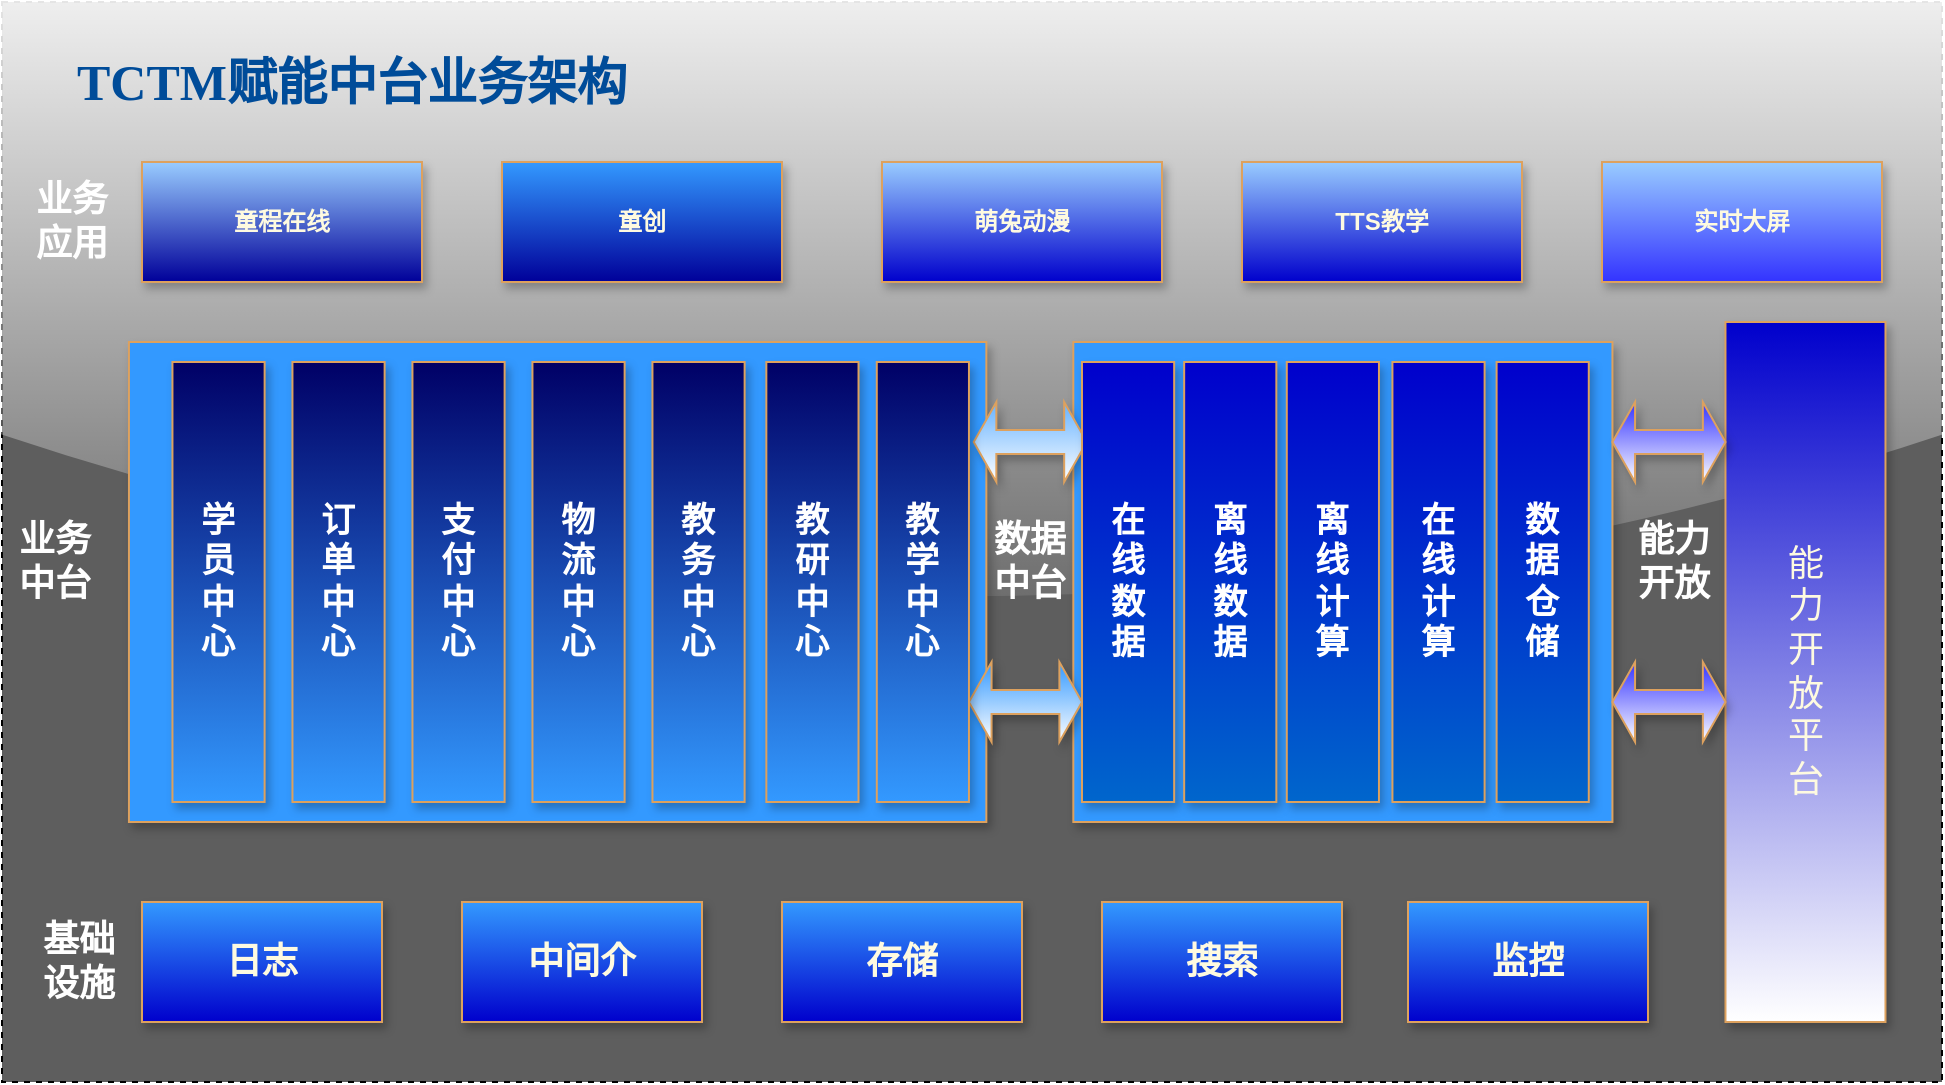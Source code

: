 <mxfile version="16.0.0" type="github"><diagram id="Ggr3TgWBggxuQJxWq7tW" name="Page-1"><mxGraphModel dx="1915" dy="1771" grid="1" gridSize="10" guides="1" tooltips="1" connect="1" arrows="1" fold="1" page="1" pageScale="1" pageWidth="827" pageHeight="1169" math="0" shadow="0"><root><mxCell id="0"/><mxCell id="1" parent="0"/><mxCell id="HODgzjGEBshOWxDaQ-gy-1" value="" style="rounded=0;whiteSpace=wrap;html=1;dashed=1;fillColor=#5E5E5E;shadow=0;glass=1;sketch=0;" vertex="1" parent="1"><mxGeometry x="-270" y="-20" width="970" height="540" as="geometry"/></mxCell><mxCell id="HODgzjGEBshOWxDaQ-gy-2" value="&lt;font face=&quot;Lucida Console&quot; color=&quot;#004c99&quot;&gt;&lt;span style=&quot;font-size: 25px&quot;&gt;&lt;b&gt;TCTM赋能中台业务架构&lt;/b&gt;&lt;/span&gt;&lt;/font&gt;" style="text;html=1;strokeColor=none;fillColor=none;align=center;verticalAlign=middle;whiteSpace=wrap;rounded=0;dashed=1;" vertex="1" parent="1"><mxGeometry x="-250" width="310" height="40" as="geometry"/></mxCell><mxCell id="HODgzjGEBshOWxDaQ-gy-3" value="&lt;b&gt;童程在线&lt;/b&gt;" style="rounded=0;whiteSpace=wrap;html=1;shadow=1;sketch=0;strokeColor=#DDA15E;fillColor=#99CCFF;fontColor=#FEFAE0;gradientColor=#000099;" vertex="1" parent="1"><mxGeometry x="-200" y="60" width="140" height="60" as="geometry"/></mxCell><mxCell id="HODgzjGEBshOWxDaQ-gy-4" value="&lt;b&gt;&lt;font style=&quot;font-size: 18px&quot; color=&quot;#ffffff&quot;&gt;业务应用&lt;/font&gt;&lt;/b&gt;" style="text;html=1;strokeColor=none;fillColor=none;align=center;verticalAlign=middle;whiteSpace=wrap;rounded=0;shadow=1;sketch=0;fontColor=#FEFAE0;" vertex="1" parent="1"><mxGeometry x="-260" y="80" width="50" height="20" as="geometry"/></mxCell><mxCell id="HODgzjGEBshOWxDaQ-gy-5" value="&lt;b&gt;童创&lt;/b&gt;" style="rounded=0;whiteSpace=wrap;html=1;shadow=1;sketch=0;strokeColor=#DDA15E;fontColor=#FEFAE0;fillColor=#3399FF;gradientColor=#000099;" vertex="1" parent="1"><mxGeometry x="-20" y="60" width="140" height="60" as="geometry"/></mxCell><mxCell id="HODgzjGEBshOWxDaQ-gy-6" value="&lt;b&gt;TTS教学&lt;/b&gt;" style="rounded=0;whiteSpace=wrap;html=1;shadow=1;sketch=0;strokeColor=#DDA15E;fillColor=#99CCFF;fontColor=#FEFAE0;gradientColor=#0000CC;" vertex="1" parent="1"><mxGeometry x="350" y="60" width="140" height="60" as="geometry"/></mxCell><mxCell id="HODgzjGEBshOWxDaQ-gy-7" value="&lt;b&gt;萌兔动漫&lt;/b&gt;" style="rounded=0;whiteSpace=wrap;html=1;shadow=1;sketch=0;strokeColor=#DDA15E;fillColor=#99CCFF;fontColor=#FEFAE0;gradientColor=#0000CC;" vertex="1" parent="1"><mxGeometry x="170" y="60" width="140" height="60" as="geometry"/></mxCell><mxCell id="HODgzjGEBshOWxDaQ-gy-8" value="&lt;b&gt;实时大屏&lt;/b&gt;" style="rounded=0;whiteSpace=wrap;html=1;shadow=1;sketch=0;strokeColor=#DDA15E;fontColor=#FEFAE0;fillColor=#99CCFF;gradientColor=#3333FF;" vertex="1" parent="1"><mxGeometry x="530" y="60" width="140" height="60" as="geometry"/></mxCell><mxCell id="HODgzjGEBshOWxDaQ-gy-9" value="" style="group" vertex="1" connectable="0" parent="1"><mxGeometry x="-264.78" y="150" width="800" height="240" as="geometry"/></mxCell><mxCell id="HODgzjGEBshOWxDaQ-gy-10" value="&lt;span style=&quot;font-size: 18px&quot;&gt;&lt;b&gt;&lt;font color=&quot;#ffffff&quot;&gt;业务中台&lt;/font&gt;&lt;/b&gt;&lt;/span&gt;" style="text;html=1;strokeColor=none;fillColor=none;align=center;verticalAlign=middle;whiteSpace=wrap;rounded=0;shadow=1;sketch=0;fontColor=#FEFAE0;" vertex="1" parent="HODgzjGEBshOWxDaQ-gy-9"><mxGeometry y="100" width="43.478" height="20" as="geometry"/></mxCell><mxCell id="HODgzjGEBshOWxDaQ-gy-11" value="" style="rounded=0;whiteSpace=wrap;html=1;shadow=1;sketch=0;strokeColor=#DDA15E;fontColor=#FEFAE0;gradientColor=#3399FF;fillColor=#3399FF;" vertex="1" parent="HODgzjGEBshOWxDaQ-gy-9"><mxGeometry x="58.261" width="428.696" height="240" as="geometry"/></mxCell><mxCell id="HODgzjGEBshOWxDaQ-gy-12" value="&lt;span style=&quot;font-size: 18px&quot;&gt;&lt;b&gt;&lt;font color=&quot;#ffffff&quot;&gt;数据中台&lt;/font&gt;&lt;/b&gt;&lt;/span&gt;" style="text;html=1;strokeColor=none;fillColor=none;align=center;verticalAlign=middle;whiteSpace=wrap;rounded=0;shadow=1;sketch=0;fontColor=#FEFAE0;" vertex="1" parent="HODgzjGEBshOWxDaQ-gy-9"><mxGeometry x="483.04" y="100" width="51.74" height="20" as="geometry"/></mxCell><mxCell id="HODgzjGEBshOWxDaQ-gy-13" value="" style="rounded=0;whiteSpace=wrap;html=1;shadow=1;sketch=0;strokeColor=#DDA15E;gradientColor=#3399FF;fontColor=#FEFAE0;fillColor=#3399FF;" vertex="1" parent="HODgzjGEBshOWxDaQ-gy-9"><mxGeometry x="530.435" width="269.565" height="240" as="geometry"/></mxCell><mxCell id="HODgzjGEBshOWxDaQ-gy-14" value="" style="shape=doubleArrow;whiteSpace=wrap;html=1;rounded=0;shadow=1;sketch=0;strokeColor=#DDA15E;gradientColor=#FFFFFF;fontColor=#FEFAE0;fillColor=#66B2FF;" vertex="1" parent="HODgzjGEBshOWxDaQ-gy-9"><mxGeometry x="480.65" y="30" width="56.52" height="40" as="geometry"/></mxCell><mxCell id="HODgzjGEBshOWxDaQ-gy-15" value="" style="shape=doubleArrow;whiteSpace=wrap;html=1;rounded=0;shadow=1;sketch=0;strokeColor=#DDA15E;gradientColor=#FFFFFF;fontColor=#FEFAE0;fillColor=#3399FF;" vertex="1" parent="HODgzjGEBshOWxDaQ-gy-9"><mxGeometry x="478.26" y="160" width="56.52" height="40" as="geometry"/></mxCell><mxCell id="HODgzjGEBshOWxDaQ-gy-16" value="&lt;font color=&quot;#ffffff&quot;&gt;&lt;span style=&quot;font-size: 17px&quot;&gt;&lt;b&gt;订&lt;br&gt;单&lt;br&gt;中&lt;br&gt;心&lt;/b&gt;&lt;/span&gt;&lt;/font&gt;" style="rounded=0;whiteSpace=wrap;html=1;shadow=1;sketch=0;strokeColor=#DDA15E;fontColor=#FEFAE0;fillColor=#000066;gradientColor=#3399FF;" vertex="1" parent="HODgzjGEBshOWxDaQ-gy-9"><mxGeometry x="140.005" y="10" width="46.087" height="220" as="geometry"/></mxCell><mxCell id="HODgzjGEBshOWxDaQ-gy-17" value="&lt;font color=&quot;#ffffff&quot;&gt;&lt;span style=&quot;font-size: 17px&quot;&gt;&lt;b&gt;学&lt;br&gt;员&lt;br&gt;中&lt;br&gt;心&lt;/b&gt;&lt;/span&gt;&lt;/font&gt;" style="rounded=0;whiteSpace=wrap;html=1;shadow=1;sketch=0;strokeColor=#DDA15E;fontColor=#FEFAE0;fillColor=#000066;gradientColor=#3399FF;" vertex="1" parent="HODgzjGEBshOWxDaQ-gy-9"><mxGeometry x="80.005" y="10" width="46.087" height="220" as="geometry"/></mxCell><mxCell id="HODgzjGEBshOWxDaQ-gy-18" value="&lt;font color=&quot;#ffffff&quot;&gt;&lt;span style=&quot;font-size: 17px&quot;&gt;&lt;b&gt;支&lt;br&gt;付&lt;br&gt;中&lt;br&gt;心&lt;/b&gt;&lt;/span&gt;&lt;/font&gt;" style="rounded=0;whiteSpace=wrap;html=1;shadow=1;sketch=0;strokeColor=#DDA15E;fontColor=#FEFAE0;fillColor=#000066;gradientColor=#3399FF;" vertex="1" parent="HODgzjGEBshOWxDaQ-gy-9"><mxGeometry x="200.005" y="10" width="46.087" height="220" as="geometry"/></mxCell><mxCell id="HODgzjGEBshOWxDaQ-gy-19" value="&lt;font color=&quot;#ffffff&quot;&gt;&lt;span style=&quot;font-size: 17px&quot;&gt;&lt;b&gt;物&lt;br&gt;流&lt;br&gt;中&lt;br&gt;心&lt;/b&gt;&lt;/span&gt;&lt;/font&gt;" style="rounded=0;whiteSpace=wrap;html=1;shadow=1;sketch=0;strokeColor=#DDA15E;fontColor=#FEFAE0;fillColor=#000066;gradientColor=#3399FF;" vertex="1" parent="HODgzjGEBshOWxDaQ-gy-9"><mxGeometry x="260.005" y="10" width="46.087" height="220" as="geometry"/></mxCell><mxCell id="HODgzjGEBshOWxDaQ-gy-20" value="&lt;font color=&quot;#ffffff&quot;&gt;&lt;span style=&quot;font-size: 17px&quot;&gt;&lt;b&gt;教&lt;br&gt;务&lt;br&gt;中&lt;br&gt;心&lt;br&gt;&lt;/b&gt;&lt;/span&gt;&lt;/font&gt;" style="rounded=0;whiteSpace=wrap;html=1;shadow=1;sketch=0;strokeColor=#DDA15E;fontColor=#FEFAE0;fillColor=#000066;gradientColor=#3399FF;" vertex="1" parent="HODgzjGEBshOWxDaQ-gy-9"><mxGeometry x="320.005" y="10" width="46.087" height="220" as="geometry"/></mxCell><mxCell id="HODgzjGEBshOWxDaQ-gy-21" value="&lt;font color=&quot;#ffffff&quot;&gt;&lt;span style=&quot;font-size: 17px&quot;&gt;&lt;b&gt;教&lt;br&gt;研&lt;br&gt;中&lt;br&gt;心&lt;/b&gt;&lt;/span&gt;&lt;/font&gt;" style="rounded=0;whiteSpace=wrap;html=1;shadow=1;sketch=0;strokeColor=#DDA15E;fontColor=#FEFAE0;fillColor=#000066;gradientColor=#3399FF;" vertex="1" parent="HODgzjGEBshOWxDaQ-gy-9"><mxGeometry x="376.955" y="10" width="46.087" height="220" as="geometry"/></mxCell><mxCell id="HODgzjGEBshOWxDaQ-gy-22" value="&lt;b style=&quot;color: rgb(255 , 255 , 255) ; font-size: 17px&quot;&gt;教&lt;br&gt;学&lt;br&gt;中&lt;br&gt;心&lt;/b&gt;&lt;font color=&quot;#ffffff&quot;&gt;&lt;span style=&quot;font-size: 17px&quot;&gt;&lt;b&gt;&lt;br&gt;&lt;/b&gt;&lt;/span&gt;&lt;/font&gt;" style="rounded=0;whiteSpace=wrap;html=1;shadow=1;sketch=0;strokeColor=#DDA15E;fontColor=#FEFAE0;fillColor=#000066;gradientColor=#3399FF;" vertex="1" parent="HODgzjGEBshOWxDaQ-gy-9"><mxGeometry x="432.175" y="10" width="46.087" height="220" as="geometry"/></mxCell><mxCell id="HODgzjGEBshOWxDaQ-gy-23" value="&lt;font color=&quot;#ffffff&quot;&gt;&lt;span style=&quot;font-size: 17px&quot;&gt;&lt;b&gt;在&lt;br&gt;线&lt;br&gt;数&lt;br&gt;据&lt;/b&gt;&lt;/span&gt;&lt;/font&gt;" style="rounded=0;whiteSpace=wrap;html=1;shadow=1;sketch=0;strokeColor=#DDA15E;fontColor=#FEFAE0;gradientDirection=north;fillColor=#0066CC;gradientColor=#0000CC;" vertex="1" parent="HODgzjGEBshOWxDaQ-gy-9"><mxGeometry x="534.776" y="10" width="46.087" height="220" as="geometry"/></mxCell><mxCell id="HODgzjGEBshOWxDaQ-gy-24" value="&lt;font color=&quot;#ffffff&quot;&gt;&lt;span style=&quot;font-size: 17px&quot;&gt;&lt;b&gt;离&lt;br&gt;线&lt;br&gt;数&lt;br&gt;据&lt;/b&gt;&lt;/span&gt;&lt;/font&gt;" style="rounded=0;whiteSpace=wrap;html=1;shadow=1;sketch=0;strokeColor=#DDA15E;fontColor=#FEFAE0;gradientDirection=north;fillColor=#0066CC;gradientColor=#0000CC;" vertex="1" parent="HODgzjGEBshOWxDaQ-gy-9"><mxGeometry x="585.866" y="10" width="46.087" height="220" as="geometry"/></mxCell><mxCell id="HODgzjGEBshOWxDaQ-gy-25" value="&lt;font color=&quot;#ffffff&quot;&gt;&lt;span style=&quot;font-size: 17px&quot;&gt;&lt;b&gt;离&lt;br&gt;线&lt;br&gt;计&lt;br&gt;算&lt;/b&gt;&lt;/span&gt;&lt;/font&gt;" style="rounded=0;whiteSpace=wrap;html=1;shadow=1;sketch=0;strokeColor=#DDA15E;fontColor=#FEFAE0;gradientDirection=north;fillColor=#0066CC;gradientColor=#0000CC;" vertex="1" parent="HODgzjGEBshOWxDaQ-gy-9"><mxGeometry x="637.176" y="10" width="46.087" height="220" as="geometry"/></mxCell><mxCell id="HODgzjGEBshOWxDaQ-gy-26" value="&lt;font color=&quot;#ffffff&quot;&gt;&lt;span style=&quot;font-size: 17px&quot;&gt;&lt;b&gt;在&lt;br&gt;线&lt;br&gt;计&lt;br&gt;算&lt;/b&gt;&lt;/span&gt;&lt;/font&gt;" style="rounded=0;whiteSpace=wrap;html=1;shadow=1;sketch=0;strokeColor=#DDA15E;fontColor=#FEFAE0;gradientDirection=north;fillColor=#0066CC;gradientColor=#0000CC;" vertex="1" parent="HODgzjGEBshOWxDaQ-gy-9"><mxGeometry x="689.996" y="10" width="46.087" height="220" as="geometry"/></mxCell><mxCell id="HODgzjGEBshOWxDaQ-gy-27" value="&lt;font color=&quot;#ffffff&quot;&gt;&lt;span style=&quot;font-size: 17px&quot;&gt;&lt;b&gt;数&lt;br&gt;据&lt;br&gt;仓&lt;br&gt;储&lt;/b&gt;&lt;/span&gt;&lt;/font&gt;" style="rounded=0;whiteSpace=wrap;html=1;shadow=1;sketch=0;strokeColor=#DDA15E;fontColor=#FEFAE0;gradientDirection=north;fillColor=#0066CC;gradientColor=#0000CC;" vertex="1" parent="HODgzjGEBshOWxDaQ-gy-9"><mxGeometry x="742.086" y="10" width="46.087" height="220" as="geometry"/></mxCell><mxCell id="HODgzjGEBshOWxDaQ-gy-28" value="&lt;font color=&quot;#ffffff&quot;&gt;&lt;span style=&quot;font-size: 18px&quot;&gt;&lt;b&gt;基础设施&lt;/b&gt;&lt;/span&gt;&lt;/font&gt;" style="text;html=1;strokeColor=none;fillColor=none;align=center;verticalAlign=middle;whiteSpace=wrap;rounded=0;shadow=1;sketch=0;fontColor=#FEFAE0;" vertex="1" parent="1"><mxGeometry x="-253.48" y="450" width="43.478" height="20" as="geometry"/></mxCell><mxCell id="HODgzjGEBshOWxDaQ-gy-29" value="&lt;font style=&quot;font-size: 18px&quot;&gt;能&lt;br&gt;力&lt;br&gt;开&lt;br&gt;放&lt;br&gt;平&lt;br&gt;台&lt;/font&gt;" style="rounded=0;whiteSpace=wrap;html=1;shadow=1;sketch=0;strokeColor=#DDA15E;gradientColor=#FFFFFF;fontColor=#FEFAE0;fillColor=#0000CC;" vertex="1" parent="1"><mxGeometry x="591.74" y="140" width="80" height="350" as="geometry"/></mxCell><mxCell id="HODgzjGEBshOWxDaQ-gy-30" value="&lt;b&gt;&lt;font style=&quot;font-size: 18px&quot;&gt;监控&lt;/font&gt;&lt;/b&gt;" style="rounded=0;whiteSpace=wrap;html=1;shadow=1;sketch=0;strokeColor=#DDA15E;fillColor=#3399FF;fontColor=#FEFAE0;gradientColor=#0000CC;" vertex="1" parent="1"><mxGeometry x="433" y="430" width="120" height="60" as="geometry"/></mxCell><mxCell id="HODgzjGEBshOWxDaQ-gy-31" value="&lt;b&gt;&lt;font style=&quot;font-size: 18px&quot;&gt;中间介&lt;/font&gt;&lt;/b&gt;" style="rounded=0;whiteSpace=wrap;html=1;shadow=1;sketch=0;strokeColor=#DDA15E;fillColor=#3399FF;fontColor=#FEFAE0;gradientColor=#0000CC;" vertex="1" parent="1"><mxGeometry x="-40" y="430" width="120" height="60" as="geometry"/></mxCell><mxCell id="HODgzjGEBshOWxDaQ-gy-32" value="&lt;b&gt;&lt;font style=&quot;font-size: 18px&quot;&gt;搜索&lt;/font&gt;&lt;/b&gt;" style="rounded=0;whiteSpace=wrap;html=1;shadow=1;sketch=0;strokeColor=#DDA15E;fillColor=#3399FF;fontColor=#FEFAE0;gradientColor=#0000CC;" vertex="1" parent="1"><mxGeometry x="280" y="430" width="120" height="60" as="geometry"/></mxCell><mxCell id="HODgzjGEBshOWxDaQ-gy-33" value="&lt;b&gt;&lt;font style=&quot;font-size: 18px&quot;&gt;日志&lt;/font&gt;&lt;/b&gt;" style="rounded=0;whiteSpace=wrap;html=1;shadow=1;sketch=0;strokeColor=#DDA15E;fillColor=#3399FF;fontColor=#FEFAE0;gradientColor=#0000CC;" vertex="1" parent="1"><mxGeometry x="-200" y="430" width="120" height="60" as="geometry"/></mxCell><mxCell id="HODgzjGEBshOWxDaQ-gy-34" value="&lt;b&gt;&lt;font style=&quot;font-size: 18px&quot;&gt;存储&lt;/font&gt;&lt;/b&gt;" style="rounded=0;whiteSpace=wrap;html=1;shadow=1;sketch=0;strokeColor=#DDA15E;fillColor=#3399FF;fontColor=#FEFAE0;gradientColor=#0000CC;" vertex="1" parent="1"><mxGeometry x="120" y="430" width="120" height="60" as="geometry"/></mxCell><mxCell id="HODgzjGEBshOWxDaQ-gy-35" value="&lt;font color=&quot;#ffffff&quot;&gt;&lt;span style=&quot;font-size: 18px&quot;&gt;&lt;b&gt;能力开放&lt;/b&gt;&lt;/span&gt;&lt;/font&gt;" style="text;html=1;strokeColor=none;fillColor=none;align=center;verticalAlign=middle;whiteSpace=wrap;rounded=0;shadow=1;sketch=0;fontColor=#FEFAE0;" vertex="1" parent="1"><mxGeometry x="540" y="250" width="51.74" height="20" as="geometry"/></mxCell><mxCell id="HODgzjGEBshOWxDaQ-gy-36" value="" style="shape=doubleArrow;whiteSpace=wrap;html=1;rounded=0;shadow=1;sketch=0;strokeColor=#DDA15E;fillColor=#3333FF;gradientColor=#FFFFFF;fontColor=#FEFAE0;" vertex="1" parent="1"><mxGeometry x="535.22" y="180" width="56.52" height="40" as="geometry"/></mxCell><mxCell id="HODgzjGEBshOWxDaQ-gy-37" value="" style="shape=doubleArrow;whiteSpace=wrap;html=1;rounded=0;shadow=1;sketch=0;strokeColor=#DDA15E;fillColor=#3333FF;gradientColor=#FFFFFF;fontColor=#FEFAE0;" vertex="1" parent="1"><mxGeometry x="535.22" y="310" width="56.52" height="40" as="geometry"/></mxCell></root></mxGraphModel></diagram></mxfile>